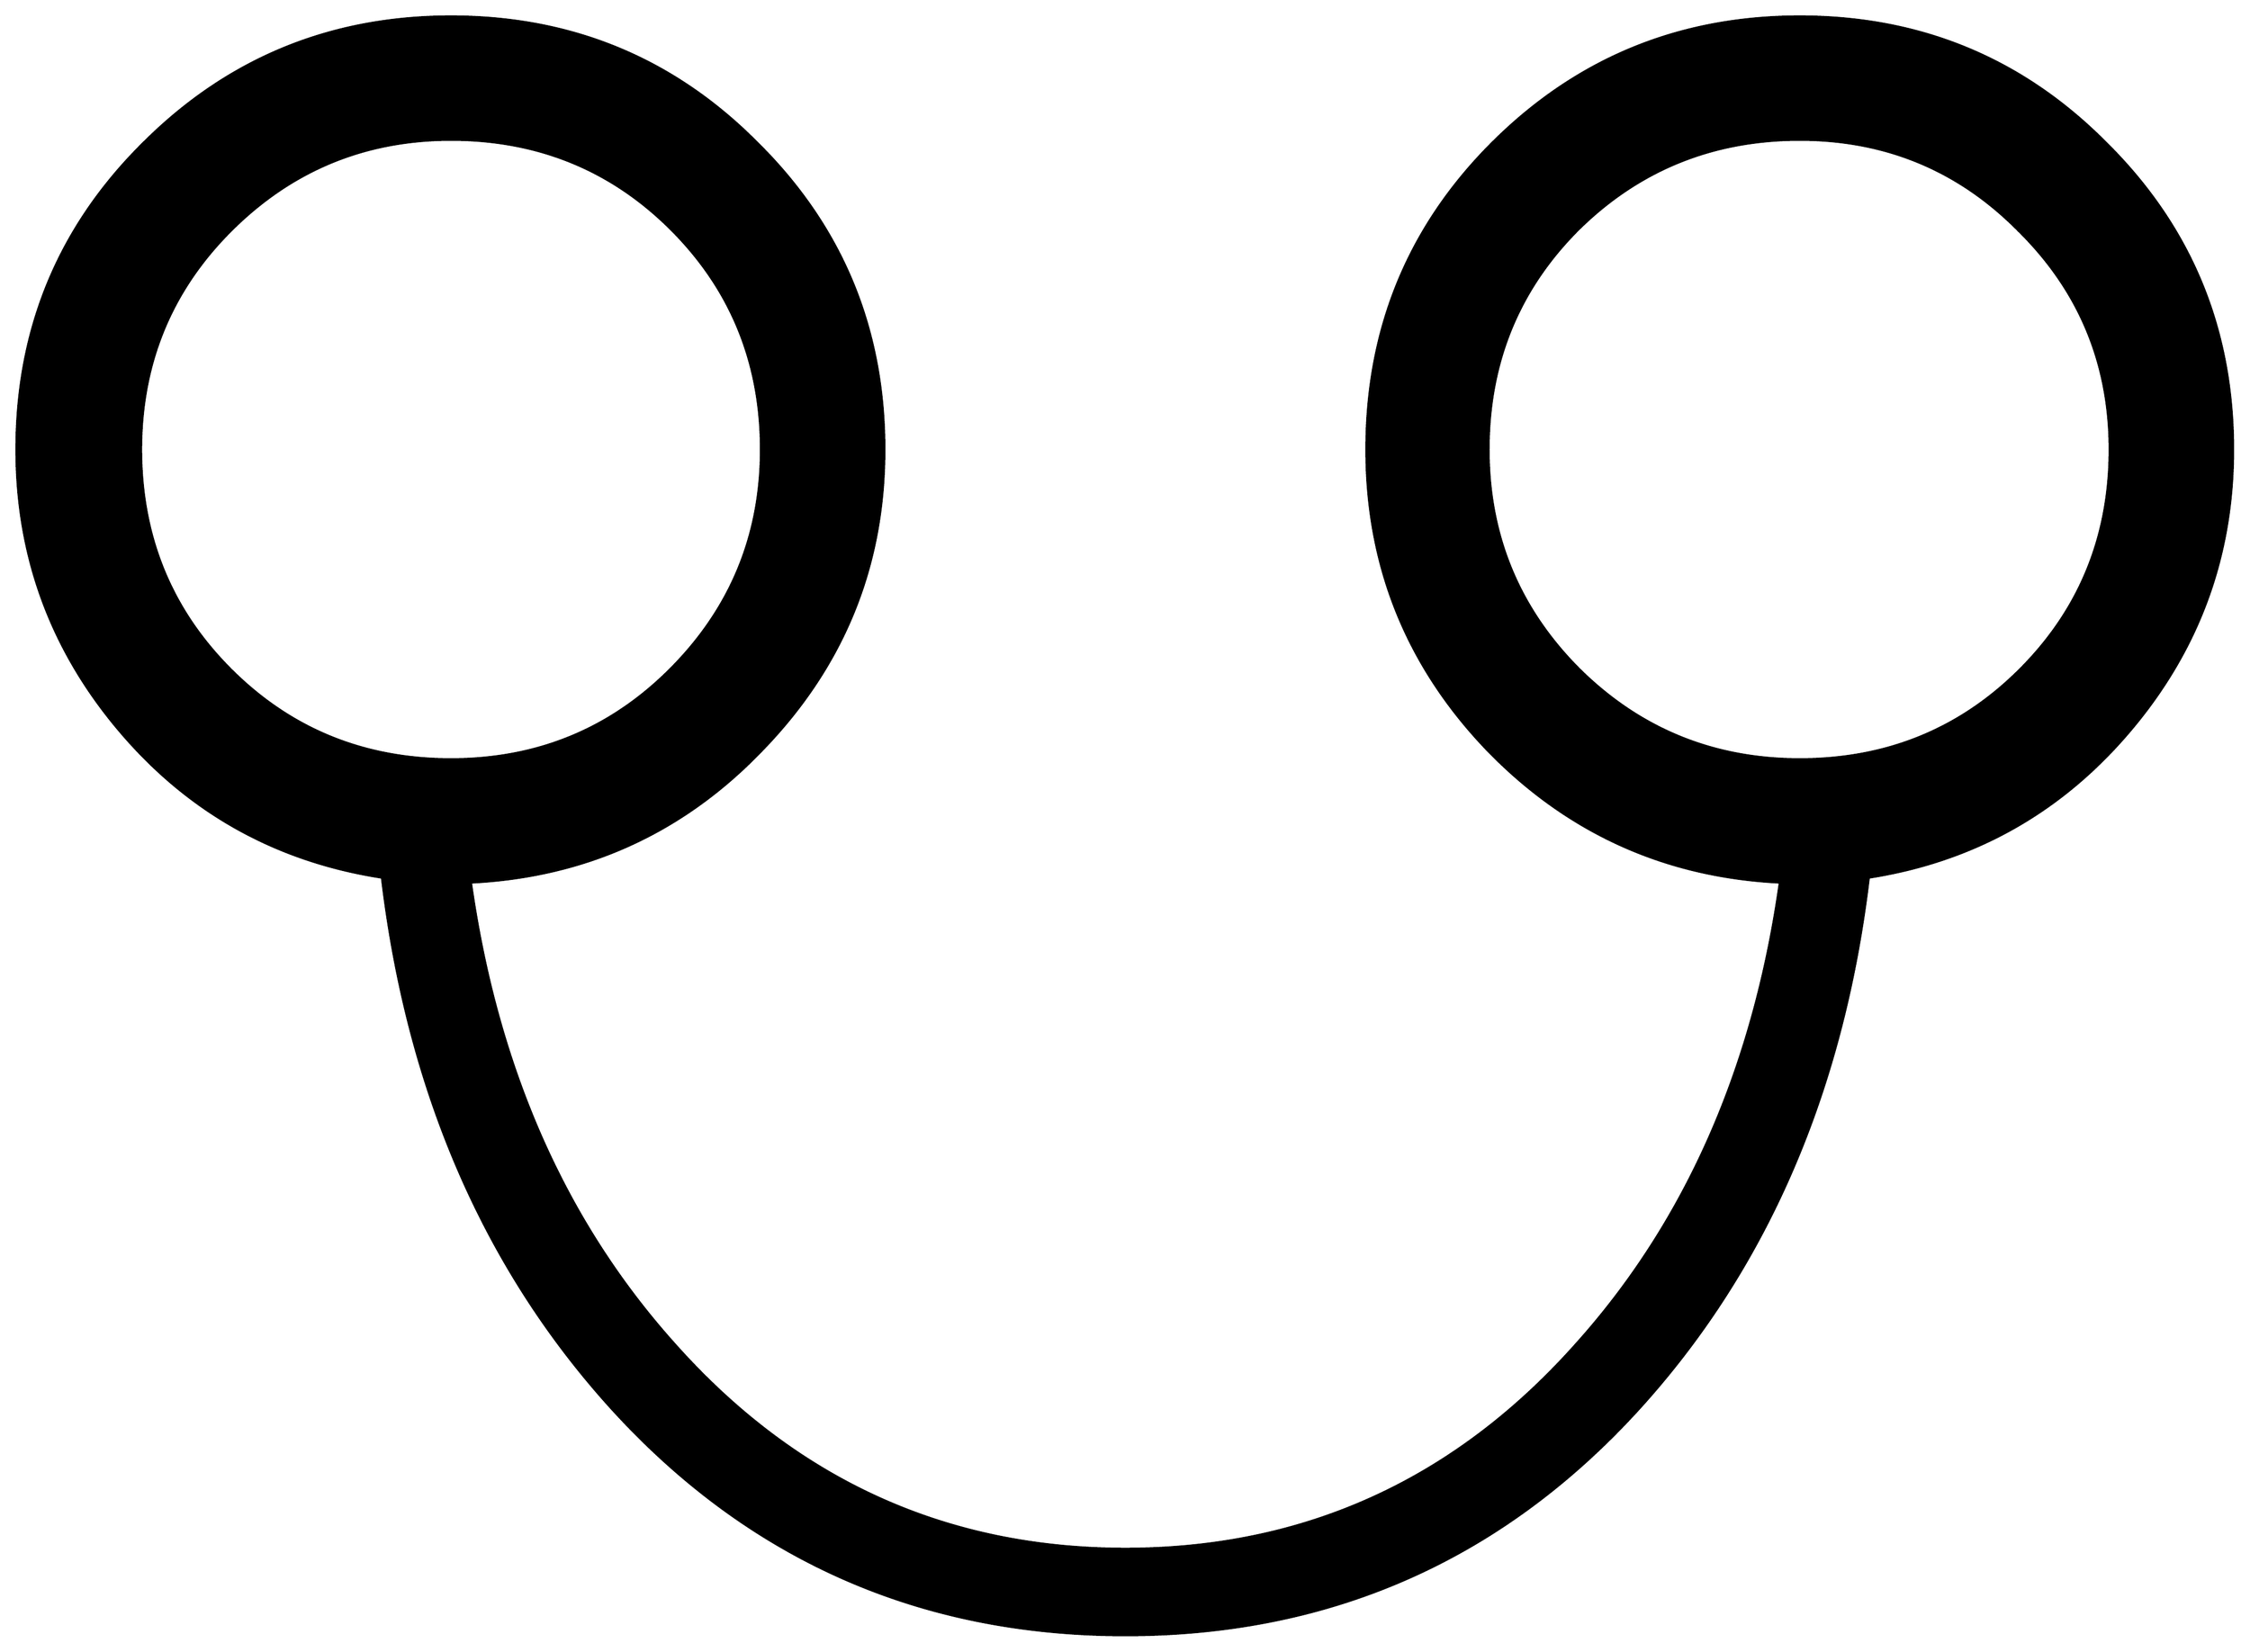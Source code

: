 


\begin{tikzpicture}[y=0.80pt, x=0.80pt, yscale=-1.0, xscale=1.0, inner sep=0pt, outer sep=0pt]
\begin{scope}[shift={(100.0,1752.0)},nonzero rule]
  \path[draw=.,fill=.,line width=1.600pt] (1857.0,-934.0) ..
    controls (1857.0,-847.333) and (1829.0,-771.0) ..
    (1773.0,-705.0) .. controls (1717.0,-639.0) and
    (1646.333,-599.333) .. (1561.0,-586.0) .. controls
    (1540.333,-413.333) and (1478.667,-270.0) .. (1376.0,-156.0) ..
    controls (1264.0,-32.0) and (1124.333,30.0) .. (957.0,30.0) ..
    controls (789.667,30.0) and (650.0,-32.0) .. (538.0,-156.0) ..
    controls (435.333,-270.0) and (373.667,-413.333) .. (353.0,-586.0)
    .. controls (267.0,-599.333) and (196.0,-639.0) ..
    (140.0,-705.0) .. controls (84.0,-771.0) and (56.0,-847.333)
    .. (56.0,-934.0) .. controls (56.0,-1032.0) and
    (90.333,-1115.0) .. (159.0,-1183.0) .. controls
    (227.667,-1251.667) and (311.0,-1286.0) .. (409.0,-1286.0) ..
    controls (507.0,-1286.0) and (590.0,-1251.667) ..
    (658.0,-1183.0) .. controls (726.667,-1115.0) and
    (761.0,-1032.0) .. (761.0,-934.0) .. controls (761.0,-840.0)
    and (728.333,-759.0) .. (663.0,-691.0) .. controls
    (598.333,-623.0) and (519.0,-586.667) .. (425.0,-582.0) ..
    controls (446.333,-430.667) and (501.667,-305.333) .. (591.0,-206.0)
    .. controls (689.667,-95.333) and (811.667,-40.0) .. (957.0,-40.0)
    .. controls (1102.333,-40.0) and (1224.333,-95.333) ..
    (1323.0,-206.0) .. controls (1412.333,-305.333) and
    (1467.667,-430.667) .. (1489.0,-582.0) .. controls
    (1395.0,-586.667) and (1315.333,-623.0) .. (1250.0,-691.0) ..
    controls (1185.333,-759.0) and (1153.0,-840.0) ..
    (1153.0,-934.0) .. controls (1153.0,-1032.0) and
    (1187.0,-1115.0) .. (1255.0,-1183.0) .. controls
    (1323.667,-1251.667) and (1407.0,-1286.0) .. (1505.0,-1286.0) ..
    controls (1603.0,-1286.0) and (1686.0,-1251.667) ..
    (1754.0,-1183.0) .. controls (1822.667,-1115.0) and
    (1857.0,-1032.0) .. (1857.0,-934.0) -- cycle(1757.0,-934.0)
    .. controls (1757.0,-1004.0) and (1732.333,-1063.333) ..
    (1683.0,-1112.0) .. controls (1634.333,-1161.333) and
    (1575.0,-1186.0) .. (1505.0,-1186.0) .. controls
    (1434.333,-1186.0) and (1374.333,-1161.667) .. (1325.0,-1113.0) ..
    controls (1276.333,-1064.333) and (1252.0,-1004.667) ..
    (1252.0,-934.0) .. controls (1252.0,-864.0) and
    (1276.667,-804.333) .. (1326.0,-755.0) .. controls
    (1375.333,-706.333) and (1435.0,-682.0) .. (1505.0,-682.0) ..
    controls (1575.667,-682.0) and (1635.333,-706.333) ..
    (1684.0,-755.0) .. controls (1732.667,-803.667) and
    (1757.0,-863.333) .. (1757.0,-934.0) -- cycle(661.0,-934.0) ..
    controls (661.0,-1004.667) and (636.667,-1064.333) ..
    (588.0,-1113.0) .. controls (539.333,-1161.667) and
    (479.667,-1186.0) .. (409.0,-1186.0) .. controls
    (339.0,-1186.0) and (279.333,-1161.333) .. (230.0,-1112.0) ..
    controls (181.333,-1063.333) and (157.0,-1004.0) ..
    (157.0,-934.0) .. controls (157.0,-863.333) and (181.333,-803.667)
    .. (230.0,-755.0) .. controls (278.667,-706.333) and
    (338.333,-682.0) .. (409.0,-682.0) .. controls (479.0,-682.0)
    and (538.333,-706.333) .. (587.0,-755.0) .. controls
    (636.333,-804.333) and (661.0,-864.0) .. (661.0,-934.0) --
    cycle;
\end{scope}

\end{tikzpicture}

